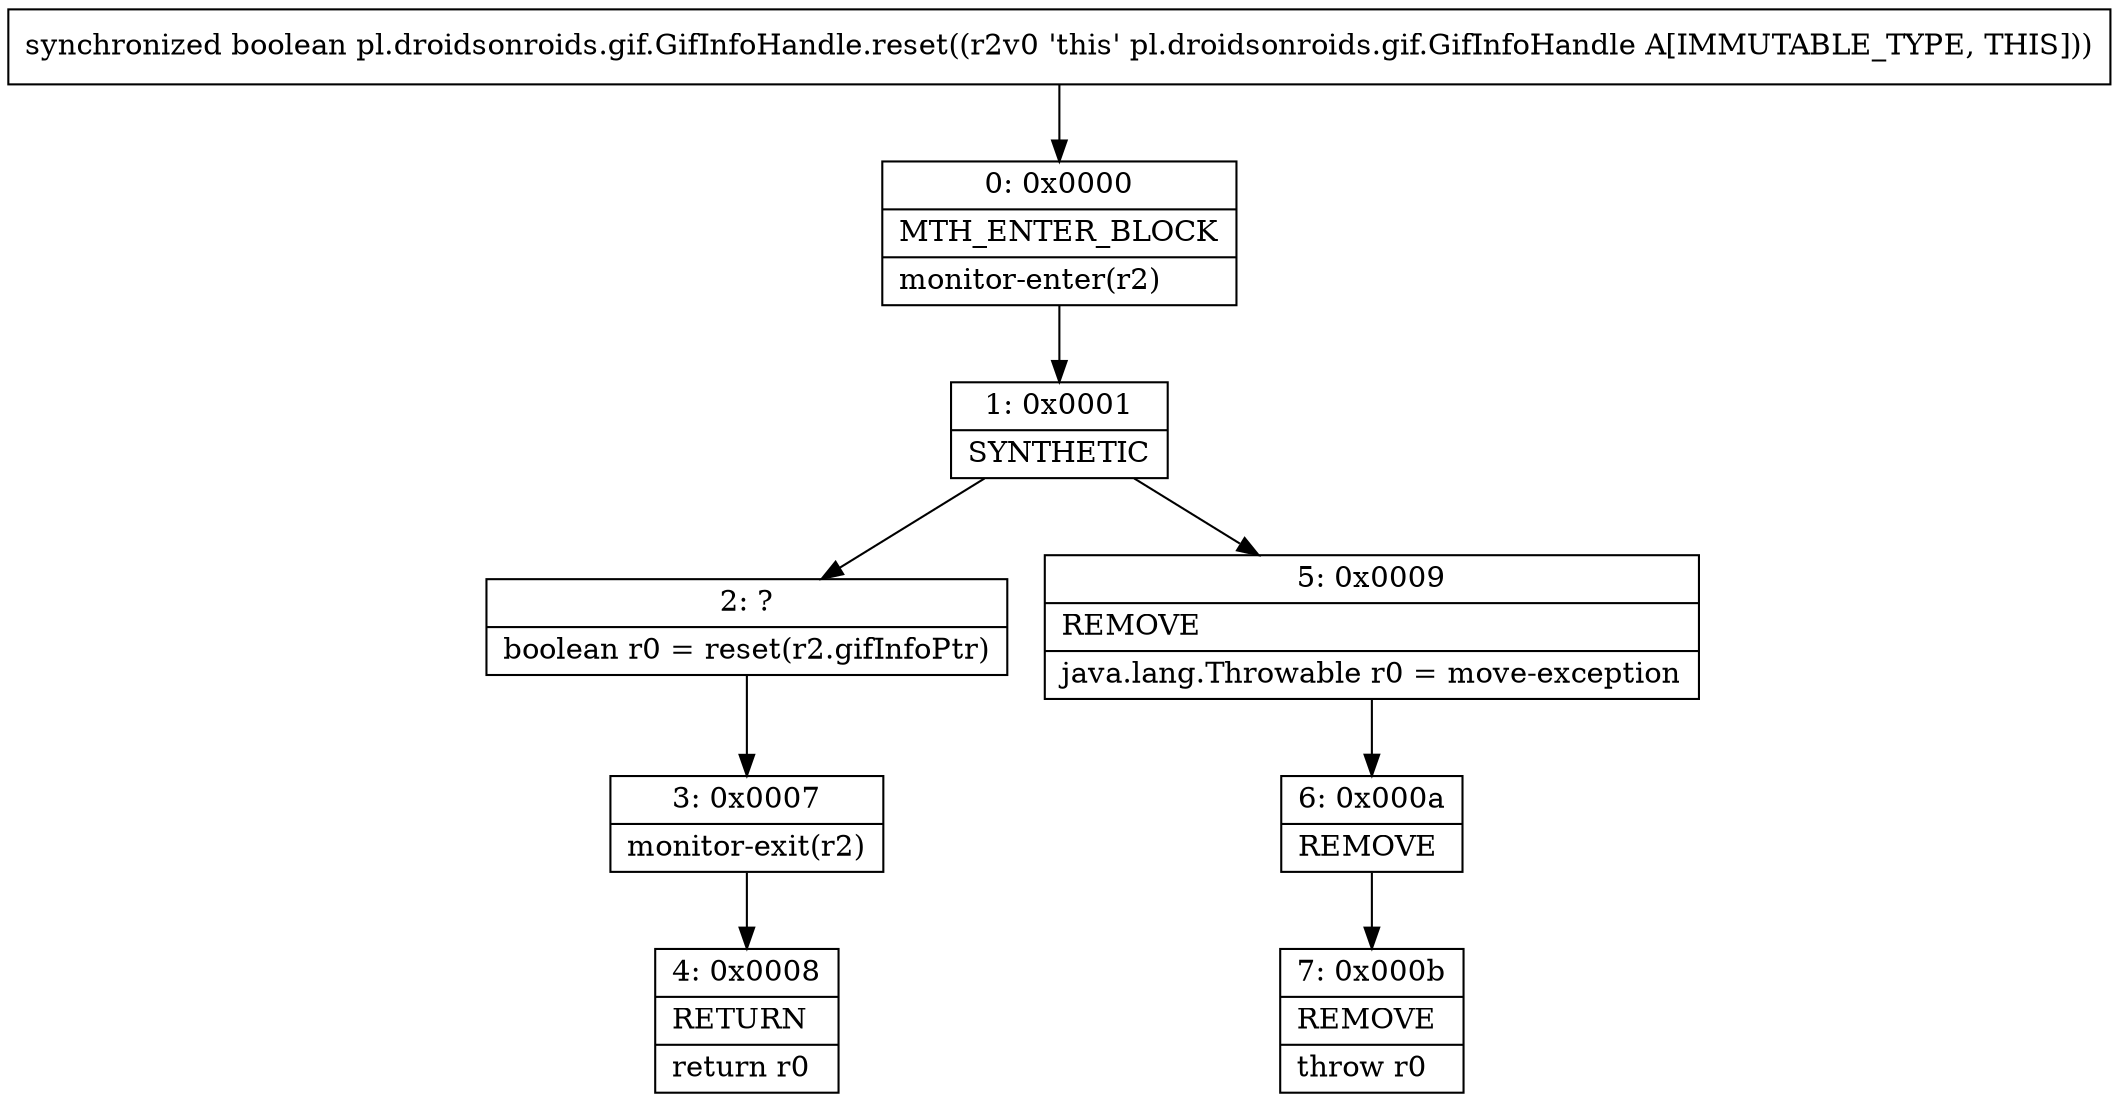 digraph "CFG forpl.droidsonroids.gif.GifInfoHandle.reset()Z" {
Node_0 [shape=record,label="{0\:\ 0x0000|MTH_ENTER_BLOCK\l|monitor\-enter(r2)\l}"];
Node_1 [shape=record,label="{1\:\ 0x0001|SYNTHETIC\l}"];
Node_2 [shape=record,label="{2\:\ ?|boolean r0 = reset(r2.gifInfoPtr)\l}"];
Node_3 [shape=record,label="{3\:\ 0x0007|monitor\-exit(r2)\l}"];
Node_4 [shape=record,label="{4\:\ 0x0008|RETURN\l|return r0\l}"];
Node_5 [shape=record,label="{5\:\ 0x0009|REMOVE\l|java.lang.Throwable r0 = move\-exception\l}"];
Node_6 [shape=record,label="{6\:\ 0x000a|REMOVE\l}"];
Node_7 [shape=record,label="{7\:\ 0x000b|REMOVE\l|throw r0\l}"];
MethodNode[shape=record,label="{synchronized boolean pl.droidsonroids.gif.GifInfoHandle.reset((r2v0 'this' pl.droidsonroids.gif.GifInfoHandle A[IMMUTABLE_TYPE, THIS])) }"];
MethodNode -> Node_0;
Node_0 -> Node_1;
Node_1 -> Node_2;
Node_1 -> Node_5;
Node_2 -> Node_3;
Node_3 -> Node_4;
Node_5 -> Node_6;
Node_6 -> Node_7;
}

